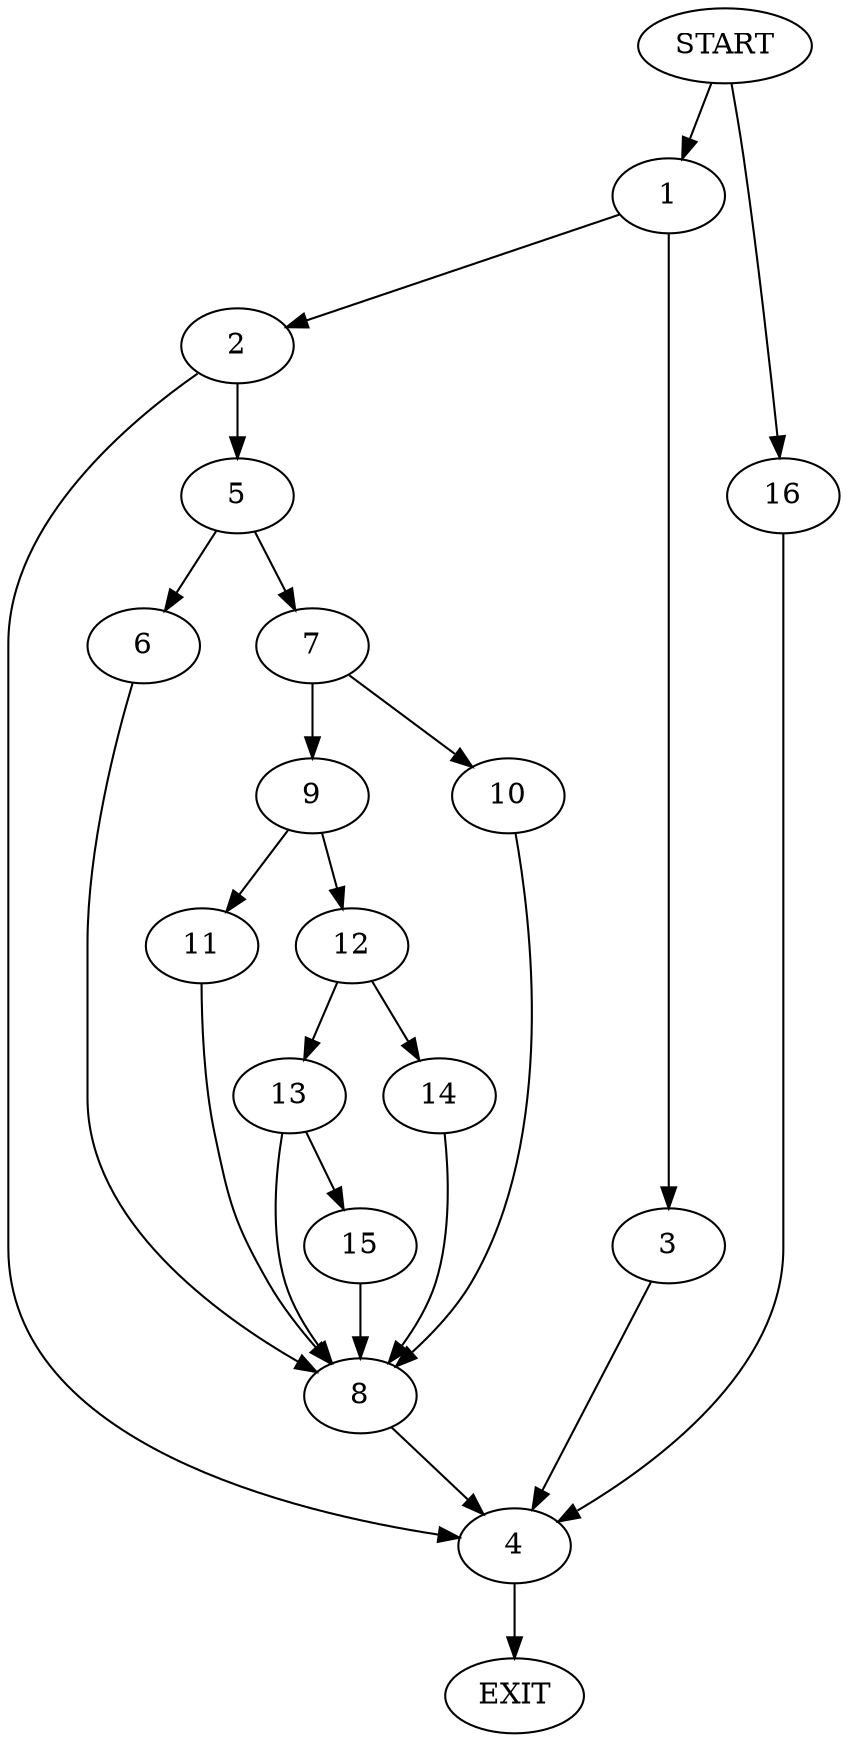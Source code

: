 digraph {
0 [label="START"]
17 [label="EXIT"]
0 -> 1
1 -> 2
1 -> 3
2 -> 4
2 -> 5
3 -> 4
4 -> 17
5 -> 6
5 -> 7
6 -> 8
7 -> 9
7 -> 10
8 -> 4
9 -> 11
9 -> 12
10 -> 8
12 -> 13
12 -> 14
11 -> 8
14 -> 8
13 -> 15
13 -> 8
15 -> 8
0 -> 16
16 -> 4
}

